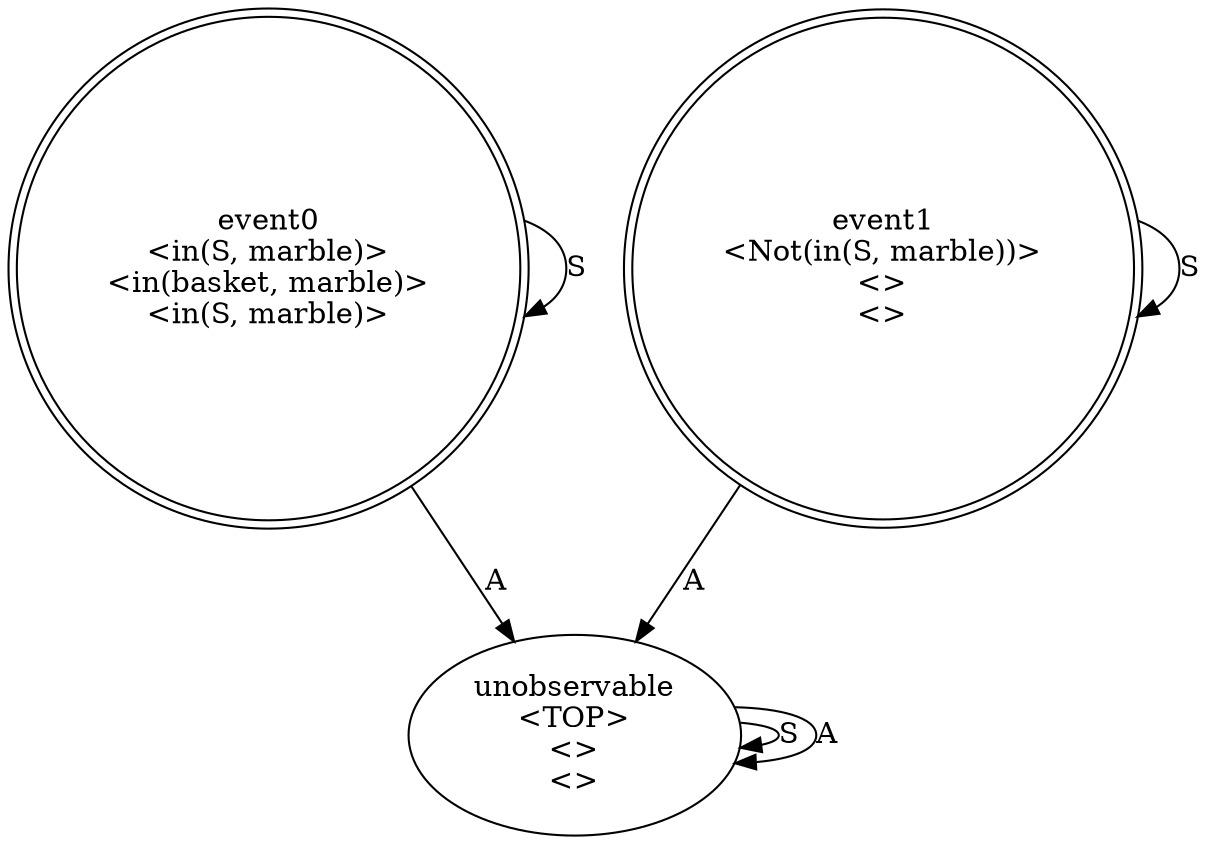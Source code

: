 digraph G {
s0[label="event0
<in(S, marble)>
<in(basket, marble)>
<in(S, marble)>", shape=doublecircle];
s1[label="event1
<Not(in(S, marble))>
<>
<>", shape=doublecircle];
s2[label="unobservable
<TOP>
<>
<>"];
s0 -> s0[label="S"];
s1 -> s1[label="S"];
s2 -> s2[label="S"];
s2 -> s2[label="A"];
s0 -> s2[label="A"];
s1 -> s2[label="A"];
}